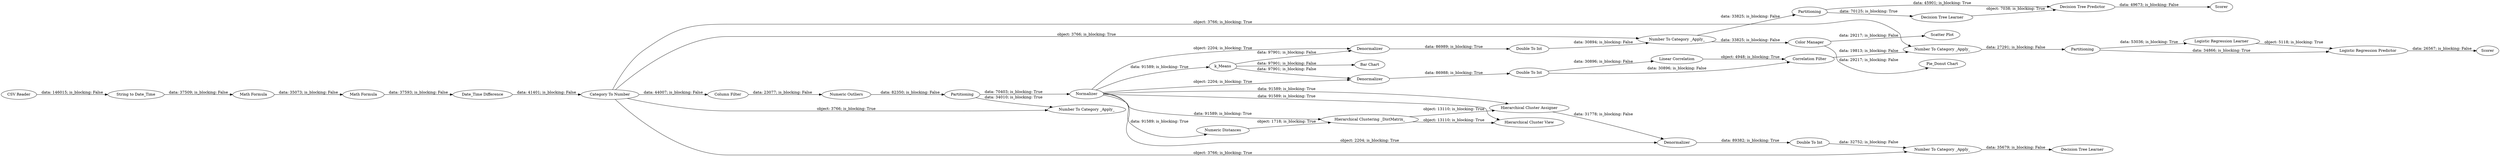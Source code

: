 digraph {
	"-1164268887516489694_17" [label=k_Means]
	"-1164268887516489694_19" [label="Decision Tree Learner"]
	"-1164268887516489694_30" [label="Linear Correlation"]
	"-1164268887516489694_6" [label="Date_Time Difference"]
	"-1164268887516489694_37" [label="Bar Chart"]
	"-1164268887516489694_39" [label="Scatter Plot"]
	"-1164268887516489694_4" [label="Math Formula"]
	"-1164268887516489694_42" [label=Scorer]
	"-1164268887516489694_24" [label="Double To Int"]
	"-1164268887516489694_29" [label=Denormalizer]
	"-1164268887516489694_9" [label="Numeric Outliers"]
	"-1164268887516489694_21" [label=Denormalizer]
	"-1164268887516489694_15" [label="Hierarchical Cluster View"]
	"-1164268887516489694_36" [label=Scorer]
	"-1164268887516489694_1" [label="CSV Reader"]
	"-1164268887516489694_23" [label="Number To Category _Apply_"]
	"-1164268887516489694_3" [label="Math Formula"]
	"-1164268887516489694_8" [label="Category To Number"]
	"-1164268887516489694_40" [label=Partitioning]
	"-1164268887516489694_27" [label="Number To Category _Apply_"]
	"-1164268887516489694_13" [label="Numeric Distances"]
	"-1164268887516489694_2" [label="String to Date_Time"]
	"-1164268887516489694_7" [label="Column Filter"]
	"-1164268887516489694_25" [label="Double To Int"]
	"-1164268887516489694_16" [label="Hierarchical Cluster Assigner"]
	"-1164268887516489694_11" [label=Normalizer]
	"-1164268887516489694_43" [label="Pie_Donut Chart"]
	"-1164268887516489694_20" [label=Denormalizer]
	"-1164268887516489694_41" [label=Partitioning]
	"-1164268887516489694_28" [label="Double To Int"]
	"-1164268887516489694_22" [label="Number To Category _Apply_"]
	"-1164268887516489694_26" [label="Logistic Regression Learner"]
	"-1164268887516489694_32" [label="Decision Tree Predictor"]
	"-1164268887516489694_38" [label="Color Manager"]
	"-1164268887516489694_31" [label="Correlation Filter"]
	"-1164268887516489694_34" [label="Logistic Regression Predictor"]
	"-1164268887516489694_18" [label="Decision Tree Learner"]
	"-1164268887516489694_10" [label=Partitioning]
	"-1164268887516489694_14" [label="Hierarchical Clustering _DistMatrix_"]
	"-1164268887516489694_33" [label="Number To Category _Apply_"]
	"-1164268887516489694_11" -> "-1164268887516489694_14" [label="data: 91589; is_blocking: True"]
	"-1164268887516489694_13" -> "-1164268887516489694_14" [label="object: 1718; is_blocking: True"]
	"-1164268887516489694_38" -> "-1164268887516489694_43" [label="data: 29217; is_blocking: False"]
	"-1164268887516489694_4" -> "-1164268887516489694_6" [label="data: 37593; is_blocking: False"]
	"-1164268887516489694_32" -> "-1164268887516489694_36" [label="data: 49673; is_blocking: False"]
	"-1164268887516489694_11" -> "-1164268887516489694_15" [label="data: 91589; is_blocking: True"]
	"-1164268887516489694_10" -> "-1164268887516489694_11" [label="data: 70403; is_blocking: True"]
	"-1164268887516489694_3" -> "-1164268887516489694_4" [label="data: 35073; is_blocking: False"]
	"-1164268887516489694_16" -> "-1164268887516489694_20" [label="data: 31778; is_blocking: False"]
	"-1164268887516489694_27" -> "-1164268887516489694_41" [label="data: 27291; is_blocking: False"]
	"-1164268887516489694_11" -> "-1164268887516489694_16" [label="data: 91589; is_blocking: True"]
	"-1164268887516489694_8" -> "-1164268887516489694_33" [label="object: 3766; is_blocking: True"]
	"-1164268887516489694_26" -> "-1164268887516489694_34" [label="object: 5118; is_blocking: True"]
	"-1164268887516489694_41" -> "-1164268887516489694_34" [label="data: 34866; is_blocking: True"]
	"-1164268887516489694_17" -> "-1164268887516489694_21" [label="data: 97901; is_blocking: False"]
	"-1164268887516489694_22" -> "-1164268887516489694_18" [label="data: 35679; is_blocking: False"]
	"-1164268887516489694_8" -> "-1164268887516489694_7" [label="data: 44007; is_blocking: False"]
	"-1164268887516489694_24" -> "-1164268887516489694_23" [label="data: 30894; is_blocking: False"]
	"-1164268887516489694_25" -> "-1164268887516489694_22" [label="data: 32752; is_blocking: False"]
	"-1164268887516489694_38" -> "-1164268887516489694_39" [label="data: 29217; is_blocking: False"]
	"-1164268887516489694_1" -> "-1164268887516489694_2" [label="data: 146015; is_blocking: False"]
	"-1164268887516489694_29" -> "-1164268887516489694_28" [label="data: 86988; is_blocking: True"]
	"-1164268887516489694_8" -> "-1164268887516489694_23" [label="object: 3766; is_blocking: True"]
	"-1164268887516489694_17" -> "-1164268887516489694_37" [label="data: 97901; is_blocking: False"]
	"-1164268887516489694_10" -> "-1164268887516489694_33" [label="data: 34010; is_blocking: True"]
	"-1164268887516489694_11" -> "-1164268887516489694_13" [label="data: 91589; is_blocking: True"]
	"-1164268887516489694_14" -> "-1164268887516489694_15" [label="object: 13110; is_blocking: True"]
	"-1164268887516489694_34" -> "-1164268887516489694_42" [label="data: 26567; is_blocking: False"]
	"-1164268887516489694_6" -> "-1164268887516489694_8" [label="data: 41401; is_blocking: False"]
	"-1164268887516489694_19" -> "-1164268887516489694_32" [label="object: 7038; is_blocking: True"]
	"-1164268887516489694_11" -> "-1164268887516489694_21" [label="object: 2204; is_blocking: True"]
	"-1164268887516489694_17" -> "-1164268887516489694_29" [label="data: 97901; is_blocking: False"]
	"-1164268887516489694_28" -> "-1164268887516489694_30" [label="data: 30896; is_blocking: False"]
	"-1164268887516489694_8" -> "-1164268887516489694_27" [label="object: 3766; is_blocking: True"]
	"-1164268887516489694_11" -> "-1164268887516489694_17" [label="data: 91589; is_blocking: True"]
	"-1164268887516489694_11" -> "-1164268887516489694_20" [label="object: 2204; is_blocking: True"]
	"-1164268887516489694_9" -> "-1164268887516489694_10" [label="data: 82350; is_blocking: False"]
	"-1164268887516489694_21" -> "-1164268887516489694_24" [label="data: 86989; is_blocking: True"]
	"-1164268887516489694_23" -> "-1164268887516489694_40" [label="data: 33825; is_blocking: False"]
	"-1164268887516489694_40" -> "-1164268887516489694_19" [label="data: 70125; is_blocking: True"]
	"-1164268887516489694_41" -> "-1164268887516489694_26" [label="data: 53036; is_blocking: True"]
	"-1164268887516489694_14" -> "-1164268887516489694_16" [label="object: 13110; is_blocking: True"]
	"-1164268887516489694_11" -> "-1164268887516489694_29" [label="object: 2204; is_blocking: True"]
	"-1164268887516489694_20" -> "-1164268887516489694_25" [label="data: 89382; is_blocking: True"]
	"-1164268887516489694_23" -> "-1164268887516489694_38" [label="data: 33825; is_blocking: False"]
	"-1164268887516489694_31" -> "-1164268887516489694_27" [label="data: 19813; is_blocking: False"]
	"-1164268887516489694_2" -> "-1164268887516489694_3" [label="data: 37509; is_blocking: False"]
	"-1164268887516489694_28" -> "-1164268887516489694_31" [label="data: 30896; is_blocking: False"]
	"-1164268887516489694_40" -> "-1164268887516489694_32" [label="data: 45901; is_blocking: True"]
	"-1164268887516489694_8" -> "-1164268887516489694_22" [label="object: 3766; is_blocking: True"]
	"-1164268887516489694_30" -> "-1164268887516489694_31" [label="object: 4948; is_blocking: True"]
	"-1164268887516489694_7" -> "-1164268887516489694_9" [label="data: 23077; is_blocking: False"]
	rankdir=LR
}

